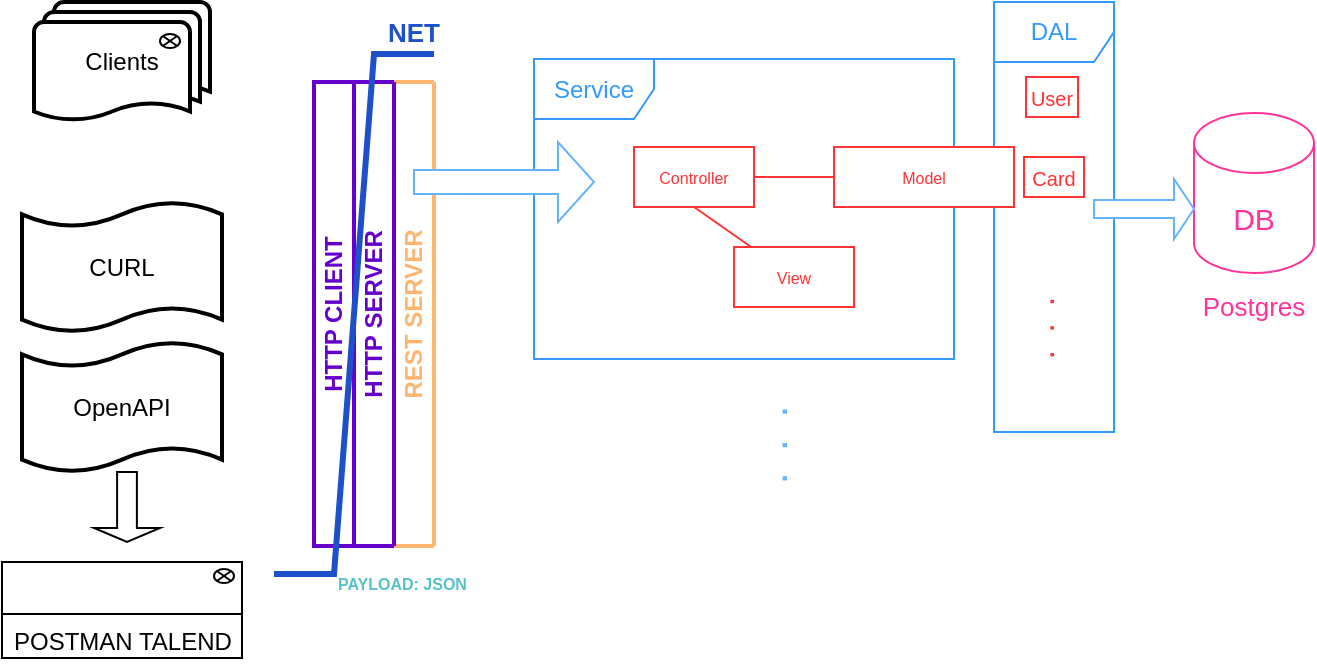 <mxfile version="20.7.4" type="device"><diagram id="PBZMoo6XD_Qw4DqS7qyl" name="Seite-1"><mxGraphModel dx="1182" dy="690" grid="1" gridSize="10" guides="1" tooltips="1" connect="1" arrows="1" fold="1" page="1" pageScale="1" pageWidth="827" pageHeight="1169" math="0" shadow="0"><root><mxCell id="0"/><mxCell id="1" parent="0"/><mxCell id="e45AtIlBBRR60dq17ovr-35" value="DAL" style="shape=umlFrame;whiteSpace=wrap;html=1;strokeColor=#3399FF;strokeWidth=1;fontSize=12;fontColor=#3399FF;fillColor=none;" vertex="1" parent="1"><mxGeometry x="550" y="230" width="60" height="215" as="geometry"/></mxCell><mxCell id="e45AtIlBBRR60dq17ovr-34" value="&lt;font color=&quot;#3399ff&quot;&gt;Service&lt;/font&gt;" style="shape=umlFrame;whiteSpace=wrap;html=1;strokeColor=#3399FF;strokeWidth=1;fontSize=12;fontColor=#6600CC;fillColor=none;" vertex="1" parent="1"><mxGeometry x="320" y="258.5" width="210" height="150" as="geometry"/></mxCell><mxCell id="e45AtIlBBRR60dq17ovr-1" value="Clients" style="strokeWidth=2;html=1;shape=mxgraph.flowchart.multi-document;whiteSpace=wrap;" vertex="1" parent="1"><mxGeometry x="70" y="230" width="88" height="60" as="geometry"/></mxCell><mxCell id="e45AtIlBBRR60dq17ovr-2" value="OpenAPI" style="shape=tape;whiteSpace=wrap;html=1;strokeWidth=2;size=0.19" vertex="1" parent="1"><mxGeometry x="64" y="400" width="100" height="65" as="geometry"/></mxCell><mxCell id="e45AtIlBBRR60dq17ovr-3" value="CURL" style="shape=tape;whiteSpace=wrap;html=1;strokeWidth=2;size=0.19" vertex="1" parent="1"><mxGeometry x="64" y="330" width="100" height="65" as="geometry"/></mxCell><mxCell id="e45AtIlBBRR60dq17ovr-4" value="" style="swimlane;fontStyle=0;childLayout=stackLayout;horizontal=1;startSize=26;fillColor=none;horizontalStack=0;resizeParent=1;resizeParentMax=0;resizeLast=0;collapsible=1;marginBottom=0;html=1;" vertex="1" parent="1"><mxGeometry x="54" y="510" width="120" height="48" as="geometry"><mxRectangle x="60" y="540" width="50" height="40" as="alternateBounds"/></mxGeometry></mxCell><mxCell id="e45AtIlBBRR60dq17ovr-5" value="POSTMAN TALEND" style="text;strokeColor=none;fillColor=none;align=left;verticalAlign=top;spacingLeft=4;spacingRight=4;overflow=hidden;rotatable=0;points=[[0,0.5],[1,0.5]];portConstraint=eastwest;whiteSpace=wrap;html=1;" vertex="1" parent="e45AtIlBBRR60dq17ovr-4"><mxGeometry y="26" width="120" height="22" as="geometry"/></mxCell><mxCell id="e45AtIlBBRR60dq17ovr-8" value="" style="verticalLabelPosition=bottom;verticalAlign=top;html=1;shape=mxgraph.flowchart.or;" vertex="1" parent="1"><mxGeometry x="160" y="513.5" width="10" height="7" as="geometry"/></mxCell><mxCell id="e45AtIlBBRR60dq17ovr-9" value="" style="verticalLabelPosition=bottom;verticalAlign=top;html=1;shape=mxgraph.flowchart.or;" vertex="1" parent="1"><mxGeometry x="133" y="246" width="10" height="7" as="geometry"/></mxCell><mxCell id="e45AtIlBBRR60dq17ovr-13" value="&lt;font style=&quot;font-size: 12px;&quot; color=&quot;#6600cc&quot;&gt;HTTP CLIENT&lt;/font&gt;" style="swimlane;horizontal=0;whiteSpace=wrap;html=1;strokeColor=#6600CC;strokeWidth=2;" vertex="1" parent="1"><mxGeometry x="210" y="270" width="20" height="232" as="geometry"><mxRectangle x="210" y="302" width="20" height="150" as="alternateBounds"/></mxGeometry></mxCell><mxCell id="e45AtIlBBRR60dq17ovr-20" value="&lt;font color=&quot;#ffb570&quot;&gt;REST SERVER&lt;/font&gt;" style="swimlane;horizontal=0;whiteSpace=wrap;html=1;strokeWidth=2;strokeColor=#FFB570;" vertex="1" parent="1"><mxGeometry x="250" y="270" width="20" height="232" as="geometry"><mxRectangle x="210" y="302" width="20" height="150" as="alternateBounds"/></mxGeometry></mxCell><mxCell id="e45AtIlBBRR60dq17ovr-17" value="&lt;font color=&quot;#6600cc&quot;&gt;HTTP&amp;nbsp;SERVER&lt;/font&gt;" style="swimlane;horizontal=0;whiteSpace=wrap;html=1;strokeColor=#6600CC;strokeWidth=2;" vertex="1" parent="1"><mxGeometry x="230" y="270" width="20" height="232" as="geometry"><mxRectangle x="210" y="302" width="20" height="150" as="alternateBounds"/></mxGeometry></mxCell><mxCell id="e45AtIlBBRR60dq17ovr-22" value="" style="edgeStyle=entityRelationEdgeStyle;fontSize=12;html=1;endArrow=none;endFill=0;rounded=0;strokeWidth=3;strokeColor=#1d50c9;" edge="1" parent="e45AtIlBBRR60dq17ovr-17"><mxGeometry width="100" height="100" relative="1" as="geometry"><mxPoint x="-40" y="246" as="sourcePoint"/><mxPoint x="40" y="-14" as="targetPoint"/></mxGeometry></mxCell><mxCell id="e45AtIlBBRR60dq17ovr-23" value="&lt;font color=&quot;#1d50c9&quot; style=&quot;font-size: 13px;&quot;&gt;&lt;b style=&quot;&quot;&gt;NET&lt;/b&gt;&lt;/font&gt;" style="text;html=1;strokeColor=none;fillColor=none;align=center;verticalAlign=middle;whiteSpace=wrap;rounded=0;" vertex="1" parent="1"><mxGeometry x="230" y="230" width="60" height="30" as="geometry"/></mxCell><mxCell id="e45AtIlBBRR60dq17ovr-24" value="" style="shape=singleArrow;direction=south;whiteSpace=wrap;html=1;fontSize=13;fontColor=#1D50C9;fillColor=none;" vertex="1" parent="1"><mxGeometry x="100" y="465" width="33" height="35" as="geometry"/></mxCell><mxCell id="e45AtIlBBRR60dq17ovr-25" value="&lt;font color=&quot;#56c1c9&quot; style=&quot;font-size: 8px;&quot;&gt;&lt;b&gt;PAYLOAD: JSON&lt;/b&gt;&lt;/font&gt;" style="text;html=1;strokeColor=none;fillColor=none;align=left;verticalAlign=middle;whiteSpace=wrap;rounded=0;fontSize=13;fontColor=#1D50C9;" vertex="1" parent="1"><mxGeometry x="220" y="503.5" width="80" height="30" as="geometry"/></mxCell><mxCell id="e45AtIlBBRR60dq17ovr-27" value="&lt;font color=&quot;#ff3333&quot;&gt;Model&lt;/font&gt;" style="rounded=0;whiteSpace=wrap;html=1;fontSize=8;fontColor=#65A4C9;fillColor=default;strokeColor=#FF3333;" vertex="1" parent="1"><mxGeometry x="470" y="302.5" width="90" height="30" as="geometry"/></mxCell><mxCell id="e45AtIlBBRR60dq17ovr-32" style="edgeStyle=none;rounded=0;orthogonalLoop=1;jettySize=auto;html=1;strokeColor=#FF3333;strokeWidth=1;fontSize=12;fontColor=#6600CC;endArrow=none;endFill=0;startSize=6;endSize=6;" edge="1" parent="1" source="e45AtIlBBRR60dq17ovr-28" target="e45AtIlBBRR60dq17ovr-27"><mxGeometry relative="1" as="geometry"/></mxCell><mxCell id="e45AtIlBBRR60dq17ovr-28" value="&lt;font color=&quot;#ff3333&quot;&gt;Controller&lt;/font&gt;" style="rounded=0;whiteSpace=wrap;html=1;fontSize=8;fontColor=#65A4C9;fillColor=none;strokeColor=#FF3333;" vertex="1" parent="1"><mxGeometry x="370" y="302.5" width="60" height="30" as="geometry"/></mxCell><mxCell id="e45AtIlBBRR60dq17ovr-31" style="rounded=0;orthogonalLoop=1;jettySize=auto;html=1;entryX=0.5;entryY=1;entryDx=0;entryDy=0;strokeColor=#FF3333;strokeWidth=1;fontSize=12;fontColor=#6600CC;endArrow=none;endFill=0;startSize=6;endSize=6;" edge="1" parent="1" source="e45AtIlBBRR60dq17ovr-29" target="e45AtIlBBRR60dq17ovr-28"><mxGeometry relative="1" as="geometry"/></mxCell><mxCell id="e45AtIlBBRR60dq17ovr-29" value="&lt;font color=&quot;#ff3333&quot;&gt;View&lt;/font&gt;" style="rounded=0;whiteSpace=wrap;html=1;fontSize=8;fontColor=#65A4C9;fillColor=none;strokeColor=#FF3333;" vertex="1" parent="1"><mxGeometry x="420" y="352.5" width="60" height="30" as="geometry"/></mxCell><mxCell id="e45AtIlBBRR60dq17ovr-36" value="&lt;font style=&quot;font-size: 10px;&quot; color=&quot;#ff3333&quot;&gt;User&lt;/font&gt;" style="rounded=0;whiteSpace=wrap;html=1;strokeColor=#FF3333;strokeWidth=1;fontSize=12;fontColor=#3399FF;fillColor=none;" vertex="1" parent="1"><mxGeometry x="566" y="267.5" width="26" height="20" as="geometry"/></mxCell><mxCell id="e45AtIlBBRR60dq17ovr-38" value="&lt;font style=&quot;&quot; color=&quot;#ff3333&quot;&gt;.&amp;nbsp; &amp;nbsp;.&amp;nbsp; &amp;nbsp;.&lt;br&gt;&lt;/font&gt;" style="swimlane;horizontal=0;whiteSpace=wrap;html=1;strokeWidth=2;strokeColor=none;fillColor=none;" vertex="1" parent="1"><mxGeometry x="566" y="341" width="20" height="104" as="geometry"><mxRectangle x="210" y="302" width="20" height="150" as="alternateBounds"/></mxGeometry></mxCell><mxCell id="e45AtIlBBRR60dq17ovr-45" value="&lt;font style=&quot;font-size: 15px;&quot; color=&quot;#66b2ff&quot;&gt;.&amp;nbsp; &amp;nbsp;.&amp;nbsp; &amp;nbsp;.&lt;/font&gt;" style="swimlane;horizontal=0;whiteSpace=wrap;html=1;strokeWidth=2;strokeColor=none;fillColor=none;" vertex="1" parent="1"><mxGeometry x="430" y="399.5" width="20" height="104" as="geometry"><mxRectangle x="210" y="302" width="20" height="150" as="alternateBounds"/></mxGeometry></mxCell><mxCell id="e45AtIlBBRR60dq17ovr-46" value="&lt;font color=&quot;#ff3399&quot;&gt;DB&lt;/font&gt;" style="shape=cylinder3;whiteSpace=wrap;html=1;boundedLbl=1;backgroundOutline=1;size=15;strokeColor=#FF3399;strokeWidth=1;fontSize=15;fontColor=#66B2FF;fillColor=none;" vertex="1" parent="1"><mxGeometry x="650" y="285.5" width="60" height="80" as="geometry"/></mxCell><mxCell id="e45AtIlBBRR60dq17ovr-47" value="&lt;font style=&quot;font-size: 13px;&quot;&gt;Postgres&lt;/font&gt;" style="text;html=1;strokeColor=none;fillColor=none;align=center;verticalAlign=middle;whiteSpace=wrap;rounded=0;strokeWidth=1;fontSize=15;fontColor=#FF3399;" vertex="1" parent="1"><mxGeometry x="650" y="365.5" width="60" height="30" as="geometry"/></mxCell><mxCell id="e45AtIlBBRR60dq17ovr-49" value="" style="shape=singleArrow;whiteSpace=wrap;html=1;strokeColor=#66B2FF;strokeWidth=1;fontSize=13;fontColor=#FF3399;fillColor=default;" vertex="1" parent="1"><mxGeometry x="260" y="300" width="90" height="40" as="geometry"/></mxCell><mxCell id="e45AtIlBBRR60dq17ovr-37" value="&lt;font style=&quot;font-size: 10px;&quot; color=&quot;#ff3333&quot;&gt;Card&lt;/font&gt;" style="rounded=0;whiteSpace=wrap;html=1;strokeColor=#FF3333;strokeWidth=1;fontSize=12;fontColor=#3399FF;fillColor=default;" vertex="1" parent="1"><mxGeometry x="565" y="307.5" width="30" height="20" as="geometry"/></mxCell><mxCell id="e45AtIlBBRR60dq17ovr-50" value="" style="shape=singleArrow;whiteSpace=wrap;html=1;strokeColor=#66B2FF;strokeWidth=1;fontSize=13;fontColor=#FF3399;fillColor=default;" vertex="1" parent="1"><mxGeometry x="600" y="318.5" width="50" height="30" as="geometry"/></mxCell></root></mxGraphModel></diagram></mxfile>